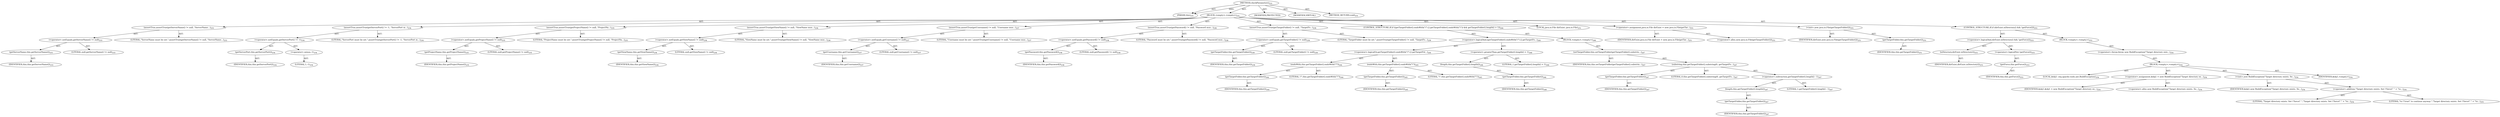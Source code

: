 digraph "checkParameters" {  
"111669149697" [label = <(METHOD,checkParameters)<SUB>231</SUB>> ]
"115964116992" [label = <(PARAM,this)<SUB>231</SUB>> ]
"25769803779" [label = <(BLOCK,&lt;empty&gt;,&lt;empty&gt;)<SUB>231</SUB>> ]
"30064771077" [label = <(assertTrue,assertTrue(getServerName() != null, &quot;ServerName...)<SUB>233</SUB>> ]
"30064771078" [label = <(&lt;operator&gt;.notEquals,getServerName() != null)<SUB>233</SUB>> ]
"30064771079" [label = <(getServerName,this.getServerName())<SUB>233</SUB>> ]
"68719476736" [label = <(IDENTIFIER,this,this.getServerName())<SUB>233</SUB>> ]
"90194313216" [label = <(LITERAL,null,getServerName() != null)<SUB>233</SUB>> ]
"90194313217" [label = <(LITERAL,&quot;ServerName must be set.&quot;,assertTrue(getServerName() != null, &quot;ServerName...)<SUB>233</SUB>> ]
"30064771080" [label = <(assertTrue,assertTrue(getServerPort() != -1, &quot;ServerPort m...)<SUB>234</SUB>> ]
"30064771081" [label = <(&lt;operator&gt;.notEquals,getServerPort() != -1)<SUB>234</SUB>> ]
"30064771082" [label = <(getServerPort,this.getServerPort())<SUB>234</SUB>> ]
"68719476737" [label = <(IDENTIFIER,this,this.getServerPort())<SUB>234</SUB>> ]
"30064771083" [label = <(&lt;operator&gt;.minus,-1)<SUB>234</SUB>> ]
"90194313218" [label = <(LITERAL,1,-1)<SUB>234</SUB>> ]
"90194313219" [label = <(LITERAL,&quot;ServerPort must be set.&quot;,assertTrue(getServerPort() != -1, &quot;ServerPort m...)<SUB>234</SUB>> ]
"30064771084" [label = <(assertTrue,assertTrue(getProjectName() != null, &quot;ProjectNa...)<SUB>235</SUB>> ]
"30064771085" [label = <(&lt;operator&gt;.notEquals,getProjectName() != null)<SUB>235</SUB>> ]
"30064771086" [label = <(getProjectName,this.getProjectName())<SUB>235</SUB>> ]
"68719476738" [label = <(IDENTIFIER,this,this.getProjectName())<SUB>235</SUB>> ]
"90194313220" [label = <(LITERAL,null,getProjectName() != null)<SUB>235</SUB>> ]
"90194313221" [label = <(LITERAL,&quot;ProjectName must be set.&quot;,assertTrue(getProjectName() != null, &quot;ProjectNa...)<SUB>235</SUB>> ]
"30064771087" [label = <(assertTrue,assertTrue(getViewName() != null, &quot;ViewName mus...)<SUB>236</SUB>> ]
"30064771088" [label = <(&lt;operator&gt;.notEquals,getViewName() != null)<SUB>236</SUB>> ]
"30064771089" [label = <(getViewName,this.getViewName())<SUB>236</SUB>> ]
"68719476739" [label = <(IDENTIFIER,this,this.getViewName())<SUB>236</SUB>> ]
"90194313222" [label = <(LITERAL,null,getViewName() != null)<SUB>236</SUB>> ]
"90194313223" [label = <(LITERAL,&quot;ViewName must be set.&quot;,assertTrue(getViewName() != null, &quot;ViewName mus...)<SUB>236</SUB>> ]
"30064771090" [label = <(assertTrue,assertTrue(getUsername() != null, &quot;Username mus...)<SUB>237</SUB>> ]
"30064771091" [label = <(&lt;operator&gt;.notEquals,getUsername() != null)<SUB>237</SUB>> ]
"30064771092" [label = <(getUsername,this.getUsername())<SUB>237</SUB>> ]
"68719476740" [label = <(IDENTIFIER,this,this.getUsername())<SUB>237</SUB>> ]
"90194313224" [label = <(LITERAL,null,getUsername() != null)<SUB>237</SUB>> ]
"90194313225" [label = <(LITERAL,&quot;Username must be set.&quot;,assertTrue(getUsername() != null, &quot;Username mus...)<SUB>237</SUB>> ]
"30064771093" [label = <(assertTrue,assertTrue(getPassword() != null, &quot;Password mus...)<SUB>238</SUB>> ]
"30064771094" [label = <(&lt;operator&gt;.notEquals,getPassword() != null)<SUB>238</SUB>> ]
"30064771095" [label = <(getPassword,this.getPassword())<SUB>238</SUB>> ]
"68719476741" [label = <(IDENTIFIER,this,this.getPassword())<SUB>238</SUB>> ]
"90194313226" [label = <(LITERAL,null,getPassword() != null)<SUB>238</SUB>> ]
"90194313227" [label = <(LITERAL,&quot;Password must be set.&quot;,assertTrue(getPassword() != null, &quot;Password mus...)<SUB>238</SUB>> ]
"30064771096" [label = <(assertTrue,assertTrue(getTargetFolder() != null, &quot;TargetFo...)<SUB>239</SUB>> ]
"30064771097" [label = <(&lt;operator&gt;.notEquals,getTargetFolder() != null)<SUB>239</SUB>> ]
"30064771098" [label = <(getTargetFolder,this.getTargetFolder())<SUB>239</SUB>> ]
"68719476742" [label = <(IDENTIFIER,this,this.getTargetFolder())<SUB>239</SUB>> ]
"90194313228" [label = <(LITERAL,null,getTargetFolder() != null)<SUB>239</SUB>> ]
"90194313229" [label = <(LITERAL,&quot;TargetFolder must be set.&quot;,assertTrue(getTargetFolder() != null, &quot;TargetFo...)<SUB>239</SUB>> ]
"47244640257" [label = <(CONTROL_STRUCTURE,IF,if ((getTargetFolder().endsWith(&quot;/&quot;) || getTargetFolder().endsWith(&quot;\\&quot;)) &amp;&amp; getTargetFolder().length() &gt; 1))<SUB>244</SUB>> ]
"30064771099" [label = <(&lt;operator&gt;.logicalAnd,(getTargetFolder().endsWith(&quot;/&quot;) || getTargetFo...)<SUB>244</SUB>> ]
"30064771100" [label = <(&lt;operator&gt;.logicalOr,getTargetFolder().endsWith(&quot;/&quot;) || getTargetFol...)<SUB>244</SUB>> ]
"30064771101" [label = <(endsWith,this.getTargetFolder().endsWith(&quot;/&quot;))<SUB>244</SUB>> ]
"30064771102" [label = <(getTargetFolder,this.getTargetFolder())<SUB>244</SUB>> ]
"68719476743" [label = <(IDENTIFIER,this,this.getTargetFolder())<SUB>244</SUB>> ]
"90194313230" [label = <(LITERAL,&quot;/&quot;,this.getTargetFolder().endsWith(&quot;/&quot;))<SUB>244</SUB>> ]
"30064771103" [label = <(endsWith,this.getTargetFolder().endsWith(&quot;\\&quot;))<SUB>245</SUB>> ]
"30064771104" [label = <(getTargetFolder,this.getTargetFolder())<SUB>245</SUB>> ]
"68719476744" [label = <(IDENTIFIER,this,this.getTargetFolder())<SUB>245</SUB>> ]
"90194313231" [label = <(LITERAL,&quot;\\&quot;,this.getTargetFolder().endsWith(&quot;\\&quot;))<SUB>245</SUB>> ]
"30064771105" [label = <(&lt;operator&gt;.greaterThan,getTargetFolder().length() &gt; 1)<SUB>246</SUB>> ]
"30064771106" [label = <(length,this.getTargetFolder().length())<SUB>246</SUB>> ]
"30064771107" [label = <(getTargetFolder,this.getTargetFolder())<SUB>246</SUB>> ]
"68719476745" [label = <(IDENTIFIER,this,this.getTargetFolder())<SUB>246</SUB>> ]
"90194313232" [label = <(LITERAL,1,getTargetFolder().length() &gt; 1)<SUB>246</SUB>> ]
"25769803780" [label = <(BLOCK,&lt;empty&gt;,&lt;empty&gt;)<SUB>246</SUB>> ]
"30064771108" [label = <(setTargetFolder,this.setTargetFolder(getTargetFolder().substrin...)<SUB>247</SUB>> ]
"68719476748" [label = <(IDENTIFIER,this,this.setTargetFolder(getTargetFolder().substrin...)<SUB>247</SUB>> ]
"30064771109" [label = <(substring,this.getTargetFolder().substring(0, getTargetFo...)<SUB>247</SUB>> ]
"30064771110" [label = <(getTargetFolder,this.getTargetFolder())<SUB>247</SUB>> ]
"68719476747" [label = <(IDENTIFIER,this,this.getTargetFolder())<SUB>247</SUB>> ]
"90194313233" [label = <(LITERAL,0,this.getTargetFolder().substring(0, getTargetFo...)<SUB>247</SUB>> ]
"30064771111" [label = <(&lt;operator&gt;.subtraction,getTargetFolder().length() - 1)<SUB>247</SUB>> ]
"30064771112" [label = <(length,this.getTargetFolder().length())<SUB>247</SUB>> ]
"30064771113" [label = <(getTargetFolder,this.getTargetFolder())<SUB>247</SUB>> ]
"68719476746" [label = <(IDENTIFIER,this,this.getTargetFolder())<SUB>247</SUB>> ]
"90194313234" [label = <(LITERAL,1,getTargetFolder().length() - 1)<SUB>247</SUB>> ]
"94489280513" [label = <(LOCAL,java.io.File dirExist: java.io.File)<SUB>251</SUB>> ]
"30064771114" [label = <(&lt;operator&gt;.assignment,java.io.File dirExist = new java.io.File(getTar...)<SUB>251</SUB>> ]
"68719476828" [label = <(IDENTIFIER,dirExist,java.io.File dirExist = new java.io.File(getTar...)<SUB>251</SUB>> ]
"30064771115" [label = <(&lt;operator&gt;.alloc,new java.io.File(getTargetFolder()))<SUB>251</SUB>> ]
"30064771116" [label = <(&lt;init&gt;,new java.io.File(getTargetFolder()))<SUB>251</SUB>> ]
"68719476829" [label = <(IDENTIFIER,dirExist,new java.io.File(getTargetFolder()))<SUB>251</SUB>> ]
"30064771117" [label = <(getTargetFolder,this.getTargetFolder())<SUB>251</SUB>> ]
"68719476749" [label = <(IDENTIFIER,this,this.getTargetFolder())<SUB>251</SUB>> ]
"47244640258" [label = <(CONTROL_STRUCTURE,IF,if (dirExist.isDirectory() &amp;&amp; !getForce()))<SUB>253</SUB>> ]
"30064771118" [label = <(&lt;operator&gt;.logicalAnd,dirExist.isDirectory() &amp;&amp; !getForce())<SUB>253</SUB>> ]
"30064771119" [label = <(isDirectory,dirExist.isDirectory())<SUB>253</SUB>> ]
"68719476830" [label = <(IDENTIFIER,dirExist,dirExist.isDirectory())<SUB>253</SUB>> ]
"30064771120" [label = <(&lt;operator&gt;.logicalNot,!getForce())<SUB>253</SUB>> ]
"30064771121" [label = <(getForce,this.getForce())<SUB>253</SUB>> ]
"68719476750" [label = <(IDENTIFIER,this,this.getForce())<SUB>253</SUB>> ]
"25769803781" [label = <(BLOCK,&lt;empty&gt;,&lt;empty&gt;)<SUB>253</SUB>> ]
"30064771122" [label = <(&lt;operator&gt;.throw,throw new BuildException(&quot;Target directory exis...)<SUB>254</SUB>> ]
"25769803782" [label = <(BLOCK,&lt;empty&gt;,&lt;empty&gt;)<SUB>254</SUB>> ]
"94489280514" [label = <(LOCAL,$obj1: org.apache.tools.ant.BuildException)<SUB>254</SUB>> ]
"30064771123" [label = <(&lt;operator&gt;.assignment,$obj1 = new BuildException(&quot;Target directory ex...)<SUB>254</SUB>> ]
"68719476831" [label = <(IDENTIFIER,$obj1,$obj1 = new BuildException(&quot;Target directory ex...)<SUB>254</SUB>> ]
"30064771124" [label = <(&lt;operator&gt;.alloc,new BuildException(&quot;Target directory exists. Se...)<SUB>254</SUB>> ]
"30064771125" [label = <(&lt;init&gt;,new BuildException(&quot;Target directory exists. Se...)<SUB>254</SUB>> ]
"68719476832" [label = <(IDENTIFIER,$obj1,new BuildException(&quot;Target directory exists. Se...)<SUB>254</SUB>> ]
"30064771126" [label = <(&lt;operator&gt;.addition,&quot;Target directory exists. Set \&quot;force\&quot; &quot; + &quot;to...)<SUB>254</SUB>> ]
"90194313235" [label = <(LITERAL,&quot;Target directory exists. Set \&quot;force\&quot; &quot;,&quot;Target directory exists. Set \&quot;force\&quot; &quot; + &quot;to...)<SUB>254</SUB>> ]
"90194313236" [label = <(LITERAL,&quot;to \&quot;true\&quot; to continue anyway.&quot;,&quot;Target directory exists. Set \&quot;force\&quot; &quot; + &quot;to...)<SUB>255</SUB>> ]
"68719476833" [label = <(IDENTIFIER,$obj1,&lt;empty&gt;)<SUB>254</SUB>> ]
"133143986201" [label = <(MODIFIER,PROTECTED)> ]
"133143986202" [label = <(MODIFIER,VIRTUAL)> ]
"128849018881" [label = <(METHOD_RETURN,void)<SUB>231</SUB>> ]
  "111669149697" -> "115964116992"  [ label = "AST: "] 
  "111669149697" -> "25769803779"  [ label = "AST: "] 
  "111669149697" -> "133143986201"  [ label = "AST: "] 
  "111669149697" -> "133143986202"  [ label = "AST: "] 
  "111669149697" -> "128849018881"  [ label = "AST: "] 
  "25769803779" -> "30064771077"  [ label = "AST: "] 
  "25769803779" -> "30064771080"  [ label = "AST: "] 
  "25769803779" -> "30064771084"  [ label = "AST: "] 
  "25769803779" -> "30064771087"  [ label = "AST: "] 
  "25769803779" -> "30064771090"  [ label = "AST: "] 
  "25769803779" -> "30064771093"  [ label = "AST: "] 
  "25769803779" -> "30064771096"  [ label = "AST: "] 
  "25769803779" -> "47244640257"  [ label = "AST: "] 
  "25769803779" -> "94489280513"  [ label = "AST: "] 
  "25769803779" -> "30064771114"  [ label = "AST: "] 
  "25769803779" -> "30064771116"  [ label = "AST: "] 
  "25769803779" -> "47244640258"  [ label = "AST: "] 
  "30064771077" -> "30064771078"  [ label = "AST: "] 
  "30064771077" -> "90194313217"  [ label = "AST: "] 
  "30064771078" -> "30064771079"  [ label = "AST: "] 
  "30064771078" -> "90194313216"  [ label = "AST: "] 
  "30064771079" -> "68719476736"  [ label = "AST: "] 
  "30064771080" -> "30064771081"  [ label = "AST: "] 
  "30064771080" -> "90194313219"  [ label = "AST: "] 
  "30064771081" -> "30064771082"  [ label = "AST: "] 
  "30064771081" -> "30064771083"  [ label = "AST: "] 
  "30064771082" -> "68719476737"  [ label = "AST: "] 
  "30064771083" -> "90194313218"  [ label = "AST: "] 
  "30064771084" -> "30064771085"  [ label = "AST: "] 
  "30064771084" -> "90194313221"  [ label = "AST: "] 
  "30064771085" -> "30064771086"  [ label = "AST: "] 
  "30064771085" -> "90194313220"  [ label = "AST: "] 
  "30064771086" -> "68719476738"  [ label = "AST: "] 
  "30064771087" -> "30064771088"  [ label = "AST: "] 
  "30064771087" -> "90194313223"  [ label = "AST: "] 
  "30064771088" -> "30064771089"  [ label = "AST: "] 
  "30064771088" -> "90194313222"  [ label = "AST: "] 
  "30064771089" -> "68719476739"  [ label = "AST: "] 
  "30064771090" -> "30064771091"  [ label = "AST: "] 
  "30064771090" -> "90194313225"  [ label = "AST: "] 
  "30064771091" -> "30064771092"  [ label = "AST: "] 
  "30064771091" -> "90194313224"  [ label = "AST: "] 
  "30064771092" -> "68719476740"  [ label = "AST: "] 
  "30064771093" -> "30064771094"  [ label = "AST: "] 
  "30064771093" -> "90194313227"  [ label = "AST: "] 
  "30064771094" -> "30064771095"  [ label = "AST: "] 
  "30064771094" -> "90194313226"  [ label = "AST: "] 
  "30064771095" -> "68719476741"  [ label = "AST: "] 
  "30064771096" -> "30064771097"  [ label = "AST: "] 
  "30064771096" -> "90194313229"  [ label = "AST: "] 
  "30064771097" -> "30064771098"  [ label = "AST: "] 
  "30064771097" -> "90194313228"  [ label = "AST: "] 
  "30064771098" -> "68719476742"  [ label = "AST: "] 
  "47244640257" -> "30064771099"  [ label = "AST: "] 
  "47244640257" -> "25769803780"  [ label = "AST: "] 
  "30064771099" -> "30064771100"  [ label = "AST: "] 
  "30064771099" -> "30064771105"  [ label = "AST: "] 
  "30064771100" -> "30064771101"  [ label = "AST: "] 
  "30064771100" -> "30064771103"  [ label = "AST: "] 
  "30064771101" -> "30064771102"  [ label = "AST: "] 
  "30064771101" -> "90194313230"  [ label = "AST: "] 
  "30064771102" -> "68719476743"  [ label = "AST: "] 
  "30064771103" -> "30064771104"  [ label = "AST: "] 
  "30064771103" -> "90194313231"  [ label = "AST: "] 
  "30064771104" -> "68719476744"  [ label = "AST: "] 
  "30064771105" -> "30064771106"  [ label = "AST: "] 
  "30064771105" -> "90194313232"  [ label = "AST: "] 
  "30064771106" -> "30064771107"  [ label = "AST: "] 
  "30064771107" -> "68719476745"  [ label = "AST: "] 
  "25769803780" -> "30064771108"  [ label = "AST: "] 
  "30064771108" -> "68719476748"  [ label = "AST: "] 
  "30064771108" -> "30064771109"  [ label = "AST: "] 
  "30064771109" -> "30064771110"  [ label = "AST: "] 
  "30064771109" -> "90194313233"  [ label = "AST: "] 
  "30064771109" -> "30064771111"  [ label = "AST: "] 
  "30064771110" -> "68719476747"  [ label = "AST: "] 
  "30064771111" -> "30064771112"  [ label = "AST: "] 
  "30064771111" -> "90194313234"  [ label = "AST: "] 
  "30064771112" -> "30064771113"  [ label = "AST: "] 
  "30064771113" -> "68719476746"  [ label = "AST: "] 
  "30064771114" -> "68719476828"  [ label = "AST: "] 
  "30064771114" -> "30064771115"  [ label = "AST: "] 
  "30064771116" -> "68719476829"  [ label = "AST: "] 
  "30064771116" -> "30064771117"  [ label = "AST: "] 
  "30064771117" -> "68719476749"  [ label = "AST: "] 
  "47244640258" -> "30064771118"  [ label = "AST: "] 
  "47244640258" -> "25769803781"  [ label = "AST: "] 
  "30064771118" -> "30064771119"  [ label = "AST: "] 
  "30064771118" -> "30064771120"  [ label = "AST: "] 
  "30064771119" -> "68719476830"  [ label = "AST: "] 
  "30064771120" -> "30064771121"  [ label = "AST: "] 
  "30064771121" -> "68719476750"  [ label = "AST: "] 
  "25769803781" -> "30064771122"  [ label = "AST: "] 
  "30064771122" -> "25769803782"  [ label = "AST: "] 
  "25769803782" -> "94489280514"  [ label = "AST: "] 
  "25769803782" -> "30064771123"  [ label = "AST: "] 
  "25769803782" -> "30064771125"  [ label = "AST: "] 
  "25769803782" -> "68719476833"  [ label = "AST: "] 
  "30064771123" -> "68719476831"  [ label = "AST: "] 
  "30064771123" -> "30064771124"  [ label = "AST: "] 
  "30064771125" -> "68719476832"  [ label = "AST: "] 
  "30064771125" -> "30064771126"  [ label = "AST: "] 
  "30064771126" -> "90194313235"  [ label = "AST: "] 
  "30064771126" -> "90194313236"  [ label = "AST: "] 
  "111669149697" -> "115964116992"  [ label = "DDG: "] 
}
